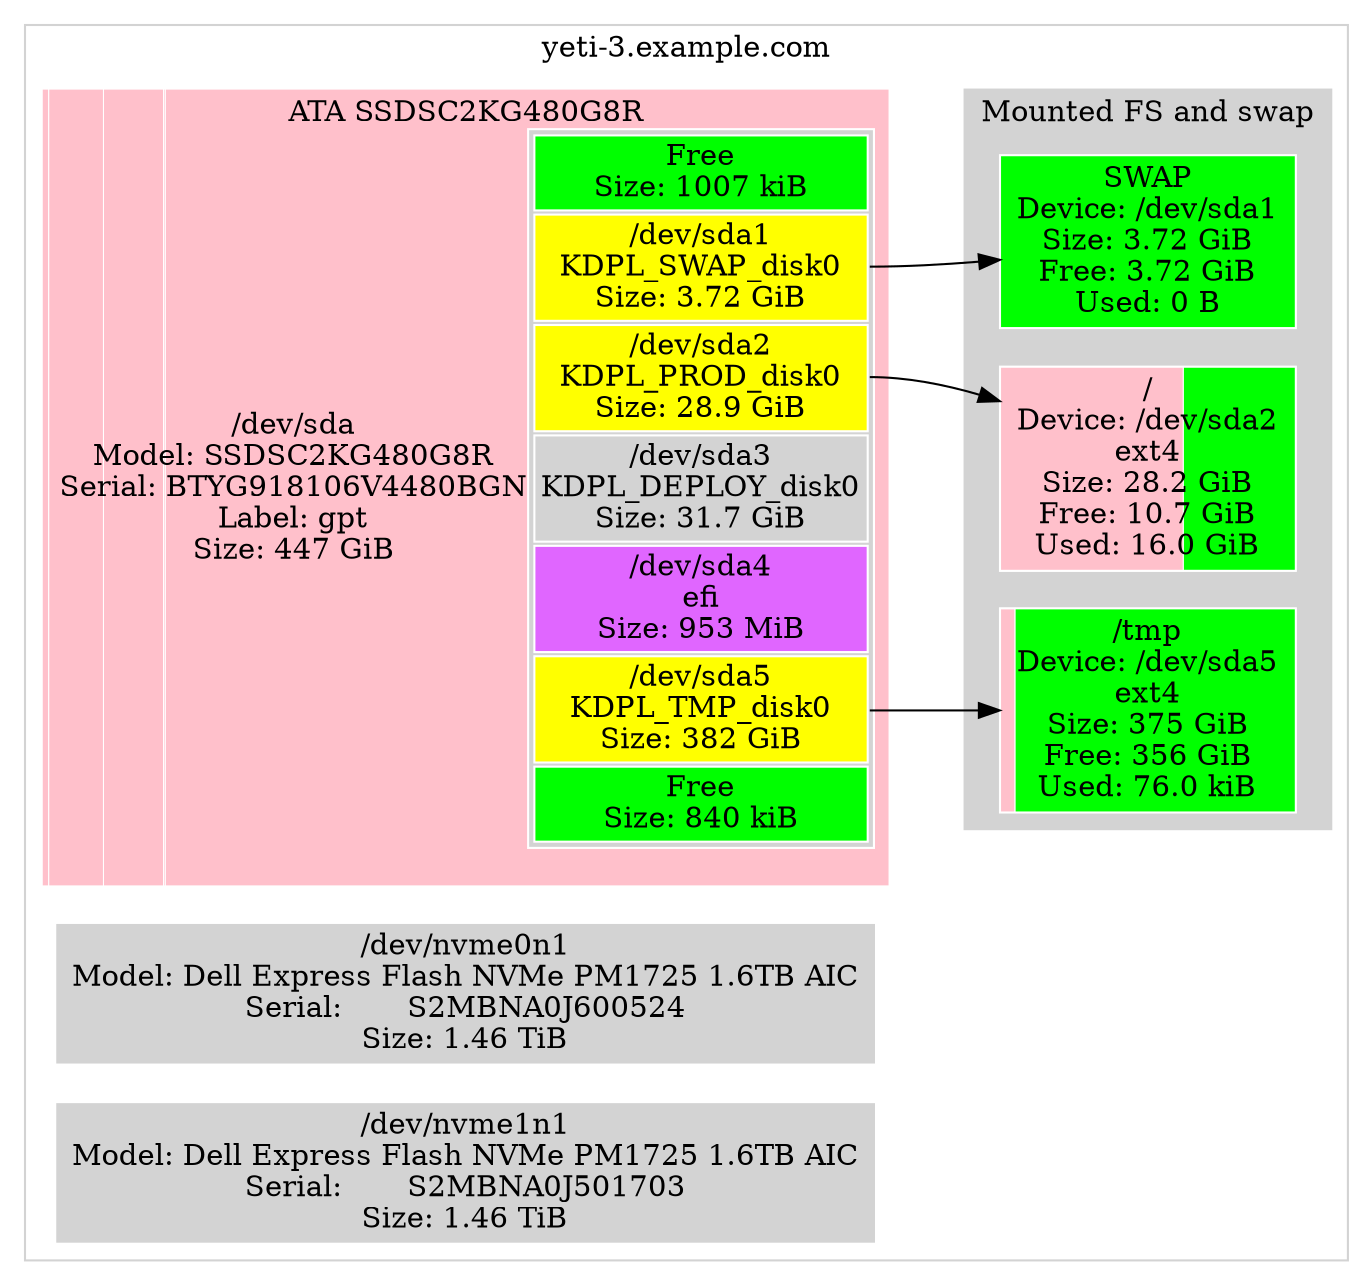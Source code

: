 digraph "yeti-3.example.com"{ // HEADER: MACHINE
	rankdir=LR; // HEADER: MACHINE
	subgraph "cluster_machine@yeti-3.example.com" {
		style=filled;
		color=lightgrey;
		fillcolor=white;
		node [style=filled,color=white,fillcolor=white,shape=rectangle];
			{ "machine@yeti-3.example.com|Partition::GPT@sda" [
				label=<<TABLE BORDER="0" CELLPADDING="0" CELLSPACING="0">
						<TR> <TD COLSPAN="2">ATA SSDSC2KG480G8R</TD> </TR><TR><TD >/dev/sda<BR/>Model: SSDSC2KG480G8R<BR/>Serial: BTYG918106V4480BGN<BR/>Label: gpt<BR/>Size: 447 GiB</TD>    <TD BGCOLOR="lightgrey">
						<TABLE >
							<TR>
								<TD bgcolor="green">
								Free<BR/>Size: 1007 kiB
								</TD>
							</TR>
							<TR>
								<TD PORT="1" BGCOLOR="yellow">
								/dev/sda1<BR/>KDPL_SWAP_disk0<BR/>Size: 3.72 GiB
								</TD>
							</TR>
							<TR>
								<TD PORT="2" BGCOLOR="yellow">
								/dev/sda2<BR/>KDPL_PROD_disk0<BR/>Size: 28.9 GiB
								</TD>
							</TR>
							<TR>
								<TD PORT="3" BGCOLOR="lightgrey">
								/dev/sda3<BR/>KDPL_DEPLOY_disk0<BR/>Size: 31.7 GiB
								</TD>
							</TR>
							<TR>
								<TD PORT="4" BGCOLOR="mediumorchid1">
								/dev/sda4<BR/>efi<BR/>Size: 953 MiB
								</TD>
							</TR>
							<TR>
								<TD PORT="5" BGCOLOR="yellow">
								/dev/sda5<BR/>KDPL_TMP_disk0<BR/>Size: 382 GiB
								</TD>
							</TR>
							<TR>
								<TD bgcolor="green">
								Free<BR/>Size: 840 kiB
								</TD>
							</TR>
						</TABLE>
						</TD> </TR><TR> <TD COLSPAN="2"> </TD> </TR>
					</TABLE>
				>;
				// Style node
				color=white;
				fillcolor=lightgrey;
				shape="rectangle";
				style=striped;
				fillcolor="green;0.000002:pink;0.008330:pink;0.064570:pink;0.070818:pink;0.002081:pink;0.854197:green;0.000002";
			]; }
			subgraph "cluster_machine@yeti-3.example.com|FS" {
				style=filled;
				color=lightgrey;
				fillcolor=lightgrey;
				node [style=filled,color=white,fillcolor=lightgrey,shape=rectangle];
				{ "machine@yeti-3.example.com|FS|::FS@/" [
					label="/\nDevice: /dev/sda2\next4\nSize: 28.2 GiB\nFree: 10.7 GiB\nUsed: 16.0 GiB";
					style=striped;fillcolor="pink;0.619758.2:green"
				]; }
				{ "machine@yeti-3.example.com|FS|::FS@/tmp" [
					label="/tmp\nDevice: /dev/sda5\next4\nSize: 375 GiB\nFree: 356 GiB\nUsed: 76.0 kiB";
					style=striped;fillcolor="pink;0.050984.2:green"
				]; }
				{ "machine@yeti-3.example.com|FS|::SWAP::Partition@sda1" [
					label="SWAP\nDevice: /dev/sda1\nSize: 3.72 GiB\nFree: 3.72 GiB\nUsed: 0 B";
					style=striped;fillcolor="green"
				]; }
				label="Mounted FS and swap";
			}
			subgraph "cluster_machine@yeti-3.example.com|Libvirt" {
				style=filled;
				color=lightgrey;
				fillcolor=lightgrey;
				node [style=filled,color=white,fillcolor=lightgrey,shape=rectangle];
				label="Libvirt Virtual Machines";
			}
			{ "machine@yeti-3.example.com|Partition::None@nvme0n1" [
				label="/dev/nvme0n1\nModel: Dell Express Flash NVMe PM1725 1.6TB AIC\nSerial:       S2MBNA0J600524\nSize: 1.46 TiB";
				fillcolor="lightgrey"
				style=filled
				shape=rectangle
			]; }
			{ "machine@yeti-3.example.com|Partition::None@nvme1n1" [
				label="/dev/nvme1n1\nModel: Dell Express Flash NVMe PM1725 1.6TB AIC\nSerial:       S2MBNA0J501703\nSize: 1.46 TiB";
				fillcolor="lightgrey"
				style=filled
				shape=rectangle
			]; }
			// Links for Partition::GPT@sda
			// TARGET LINK: yeti-3.example.com 480103981056 sda "machine@yeti-3.example.com|Partition::GPT@sda"
			// Links for Partition::Table
			// Links for Partition::Table::Part::Free@_1
			// Links for Partition::Table::Part::Data@sda1
			// Links for Partition::Table::Part::Data@sda2
			// Links for Partition::Table::Part::Data@sda3
			// Links for Partition::Table::Part::Data@sda4
			// Links for Partition::Table::Part::Data@sda5
			// Links for Partition::Table::Part::Free@_2
			// Links for FS
			// Links for FS::FS@/
			"machine@yeti-3.example.com|Partition::GPT@sda":"2" -> "machine@yeti-3.example.com|FS|::FS@/"
			// Links for FS::FS@/
			// Links for FS::FS@/tmp
			"machine@yeti-3.example.com|Partition::GPT@sda":"5" -> "machine@yeti-3.example.com|FS|::FS@/tmp"
			// Links for FS::FS@/tmp
			// Links for FS::SWAP::Partition@sda1
			"machine@yeti-3.example.com|Partition::GPT@sda":"1" -> "machine@yeti-3.example.com|FS|::SWAP::Partition@sda1"
			// Links for FS::SWAP::Partition@sda1
			// Links for Libvirt Virtual Machines
			// Links for Partition::None@nvme0n1
			// TARGET LINK: yeti-3.example.com 1600321314816 nvme0n1 "machine@yeti-3.example.com|Partition::None@nvme0n1"
			// Links for Partition::None@nvme1n1
			// TARGET LINK: yeti-3.example.com 1600321314816 nvme1n1 "machine@yeti-3.example.com|Partition::None@nvme1n1"
		label="yeti-3.example.com";
	}
} // FOOTER: MACHINE

